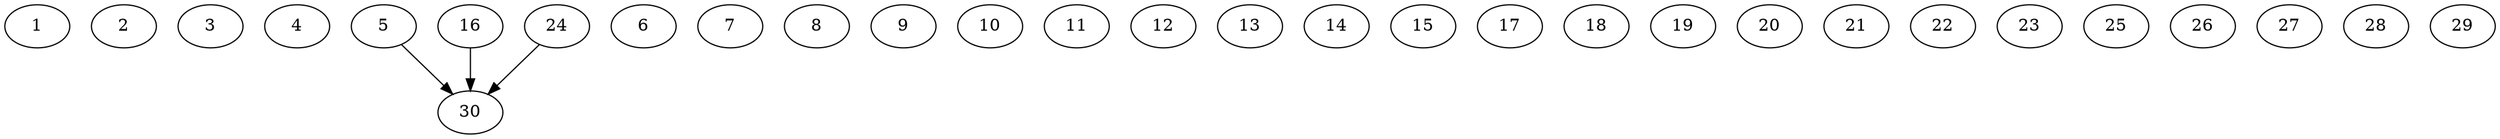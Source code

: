 // DAG automatically generated by daggen at Thu Oct  3 14:04:18 2019
// ./daggen --dot -n 30 --ccr 0.5 --fat 0.9 --regular 0.5 --density 0.7 --mindata 5242880 --maxdata 52428800 
digraph G {
  1 [size="60276736", alpha="0.02", expect_size="30138368"] 
  2 [size="32327680", alpha="0.17", expect_size="16163840"] 
  3 [size="68028416", alpha="0.19", expect_size="34014208"] 
  4 [size="92977152", alpha="0.00", expect_size="46488576"] 
  5 [size="99901440", alpha="0.15", expect_size="49950720"] 
  5 -> 30 [size ="49950720"]
  6 [size="61835264", alpha="0.10", expect_size="30917632"] 
  7 [size="98072576", alpha="0.20", expect_size="49036288"] 
  8 [size="62828544", alpha="0.19", expect_size="31414272"] 
  9 [size="38199296", alpha="0.02", expect_size="19099648"] 
  10 [size="18640896", alpha="0.20", expect_size="9320448"] 
  11 [size="58943488", alpha="0.14", expect_size="29471744"] 
  12 [size="68268032", alpha="0.17", expect_size="34134016"] 
  13 [size="55175168", alpha="0.06", expect_size="27587584"] 
  14 [size="48578560", alpha="0.07", expect_size="24289280"] 
  15 [size="49000448", alpha="0.10", expect_size="24500224"] 
  16 [size="26947584", alpha="0.20", expect_size="13473792"] 
  16 -> 30 [size ="13473792"]
  17 [size="75415552", alpha="0.01", expect_size="37707776"] 
  18 [size="74455040", alpha="0.15", expect_size="37227520"] 
  19 [size="70262784", alpha="0.15", expect_size="35131392"] 
  20 [size="77367296", alpha="0.05", expect_size="38683648"] 
  21 [size="76075008", alpha="0.06", expect_size="38037504"] 
  22 [size="49713152", alpha="0.12", expect_size="24856576"] 
  23 [size="37748736", alpha="0.10", expect_size="18874368"] 
  24 [size="64139264", alpha="0.05", expect_size="32069632"] 
  24 -> 30 [size ="32069632"]
  25 [size="99459072", alpha="0.19", expect_size="49729536"] 
  26 [size="51032064", alpha="0.04", expect_size="25516032"] 
  27 [size="50694144", alpha="0.08", expect_size="25347072"] 
  28 [size="55177216", alpha="0.03", expect_size="27588608"] 
  29 [size="30494720", alpha="0.03", expect_size="15247360"] 
  30 [size="100921344", alpha="0.06", expect_size="50460672"] 
}
